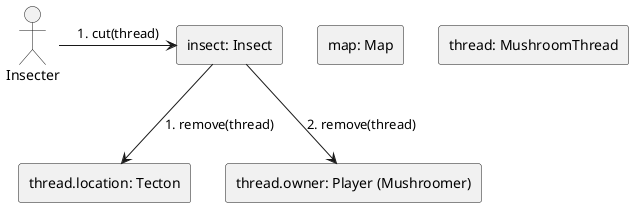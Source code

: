 ' En igy kepzeltem el, a szamok egyelore randomak...
' Ha hulyeseg torold ki, 
' Ducz

@startuml Cut with insect
skinparam linestyle ortho
actor Insecter 
rectangle "map: Map" as 1
rectangle "thread.location: Tecton" as 2.1
rectangle "thread.owner: Player (Mushroomer)" as 2.2
'rectangle "tecton2: Tecton" as 2.2
rectangle "insect: Insect" as 3
rectangle "thread: MushroomThread" as 4

3 --> 2.1: 1. remove(thread)
3 --> 2.2: 2. remove(thread)

Insecter -right-> 3: 1. cut(thread)

@enduml

